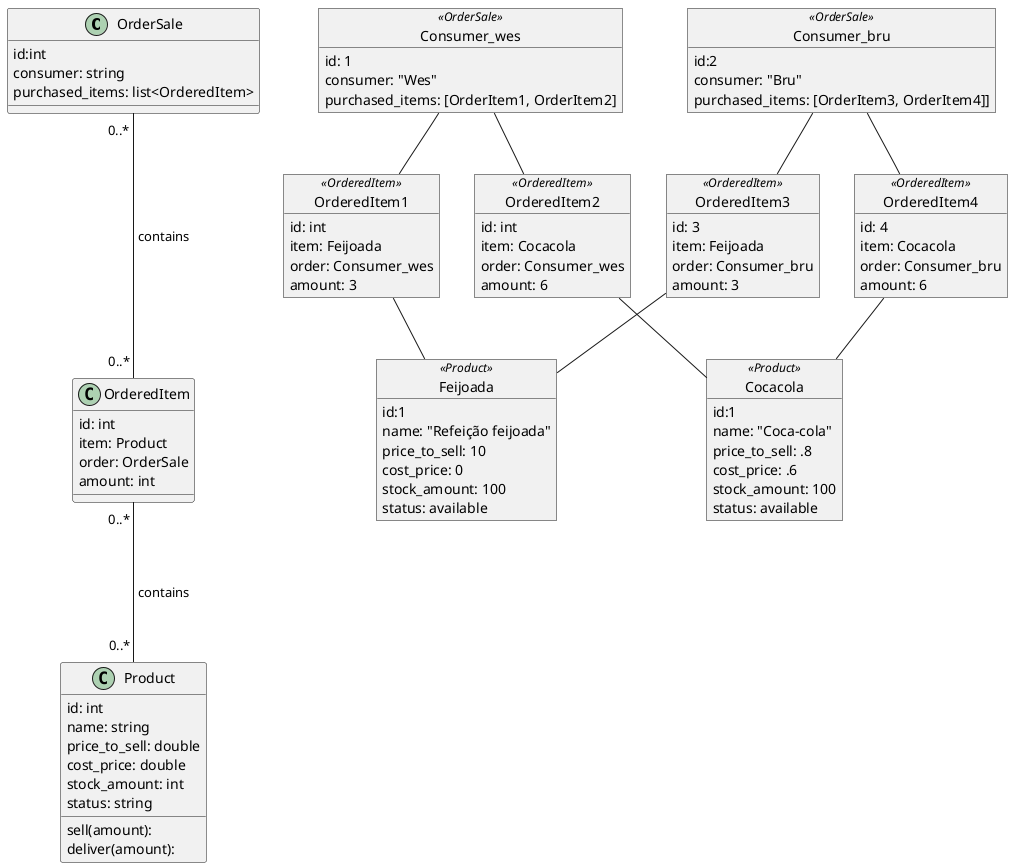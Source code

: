 @startuml

class OrderSale{
    id:int
    consumer: string
    purchased_items: list<OrderedItem>
}

class OrderedItem {
    id: int
    item: Product
    order: OrderSale
    amount: int
}

class Product {
    id: int
    name: string
    price_to_sell: double
    cost_price: double
    stock_amount: int
    status: string
    sell(amount):
    deliver(amount):
}

OrderSale "0..* " --- "0..* " OrderedItem : " contains"
OrderedItem "0..* " --- "0..* " Product : " contains"

object Feijoada <<Product>>{
    id:1
    name: "Refeição feijoada"
    price_to_sell: 10
    cost_price: 0
    stock_amount: 100
    status: available
}

object Cocacola <<Product>>{
    id:1
    name: "Coca-cola"
    price_to_sell: .8
    cost_price: .6
    stock_amount: 100
    status: available
}

object Consumer_wes <<OrderSale>> {
    id: 1
    consumer: "Wes"
    purchased_items: [OrderItem1, OrderItem2] 
}

object OrderedItem1 <<OrderedItem>> {
    id: int
    item: Feijoada
    order: Consumer_wes
    amount: 3
}

object OrderedItem2 <<OrderedItem>> {
    id: int
    item: Cocacola
    order: Consumer_wes
    amount: 6
}

Consumer_wes -- OrderedItem1
Consumer_wes -- OrderedItem2

object Consumer_bru <<OrderSale>> {
    id:2
    consumer: "Bru"
    purchased_items: [OrderItem3, OrderItem4]]
}

object OrderedItem3 <<OrderedItem>> {
    id: 3
    item: Feijoada
    order: Consumer_bru
    amount: 3
}

object OrderedItem4 <<OrderedItem>> {
    id: 4
    item: Cocacola
    order: Consumer_bru
    amount: 6
}

Consumer_bru -- OrderedItem3
Consumer_bru -- OrderedItem4

OrderedItem1 -- Feijoada
OrderedItem2 -- Cocacola
OrderedItem3 -- Feijoada
OrderedItem4 -- Cocacola

@enduml
